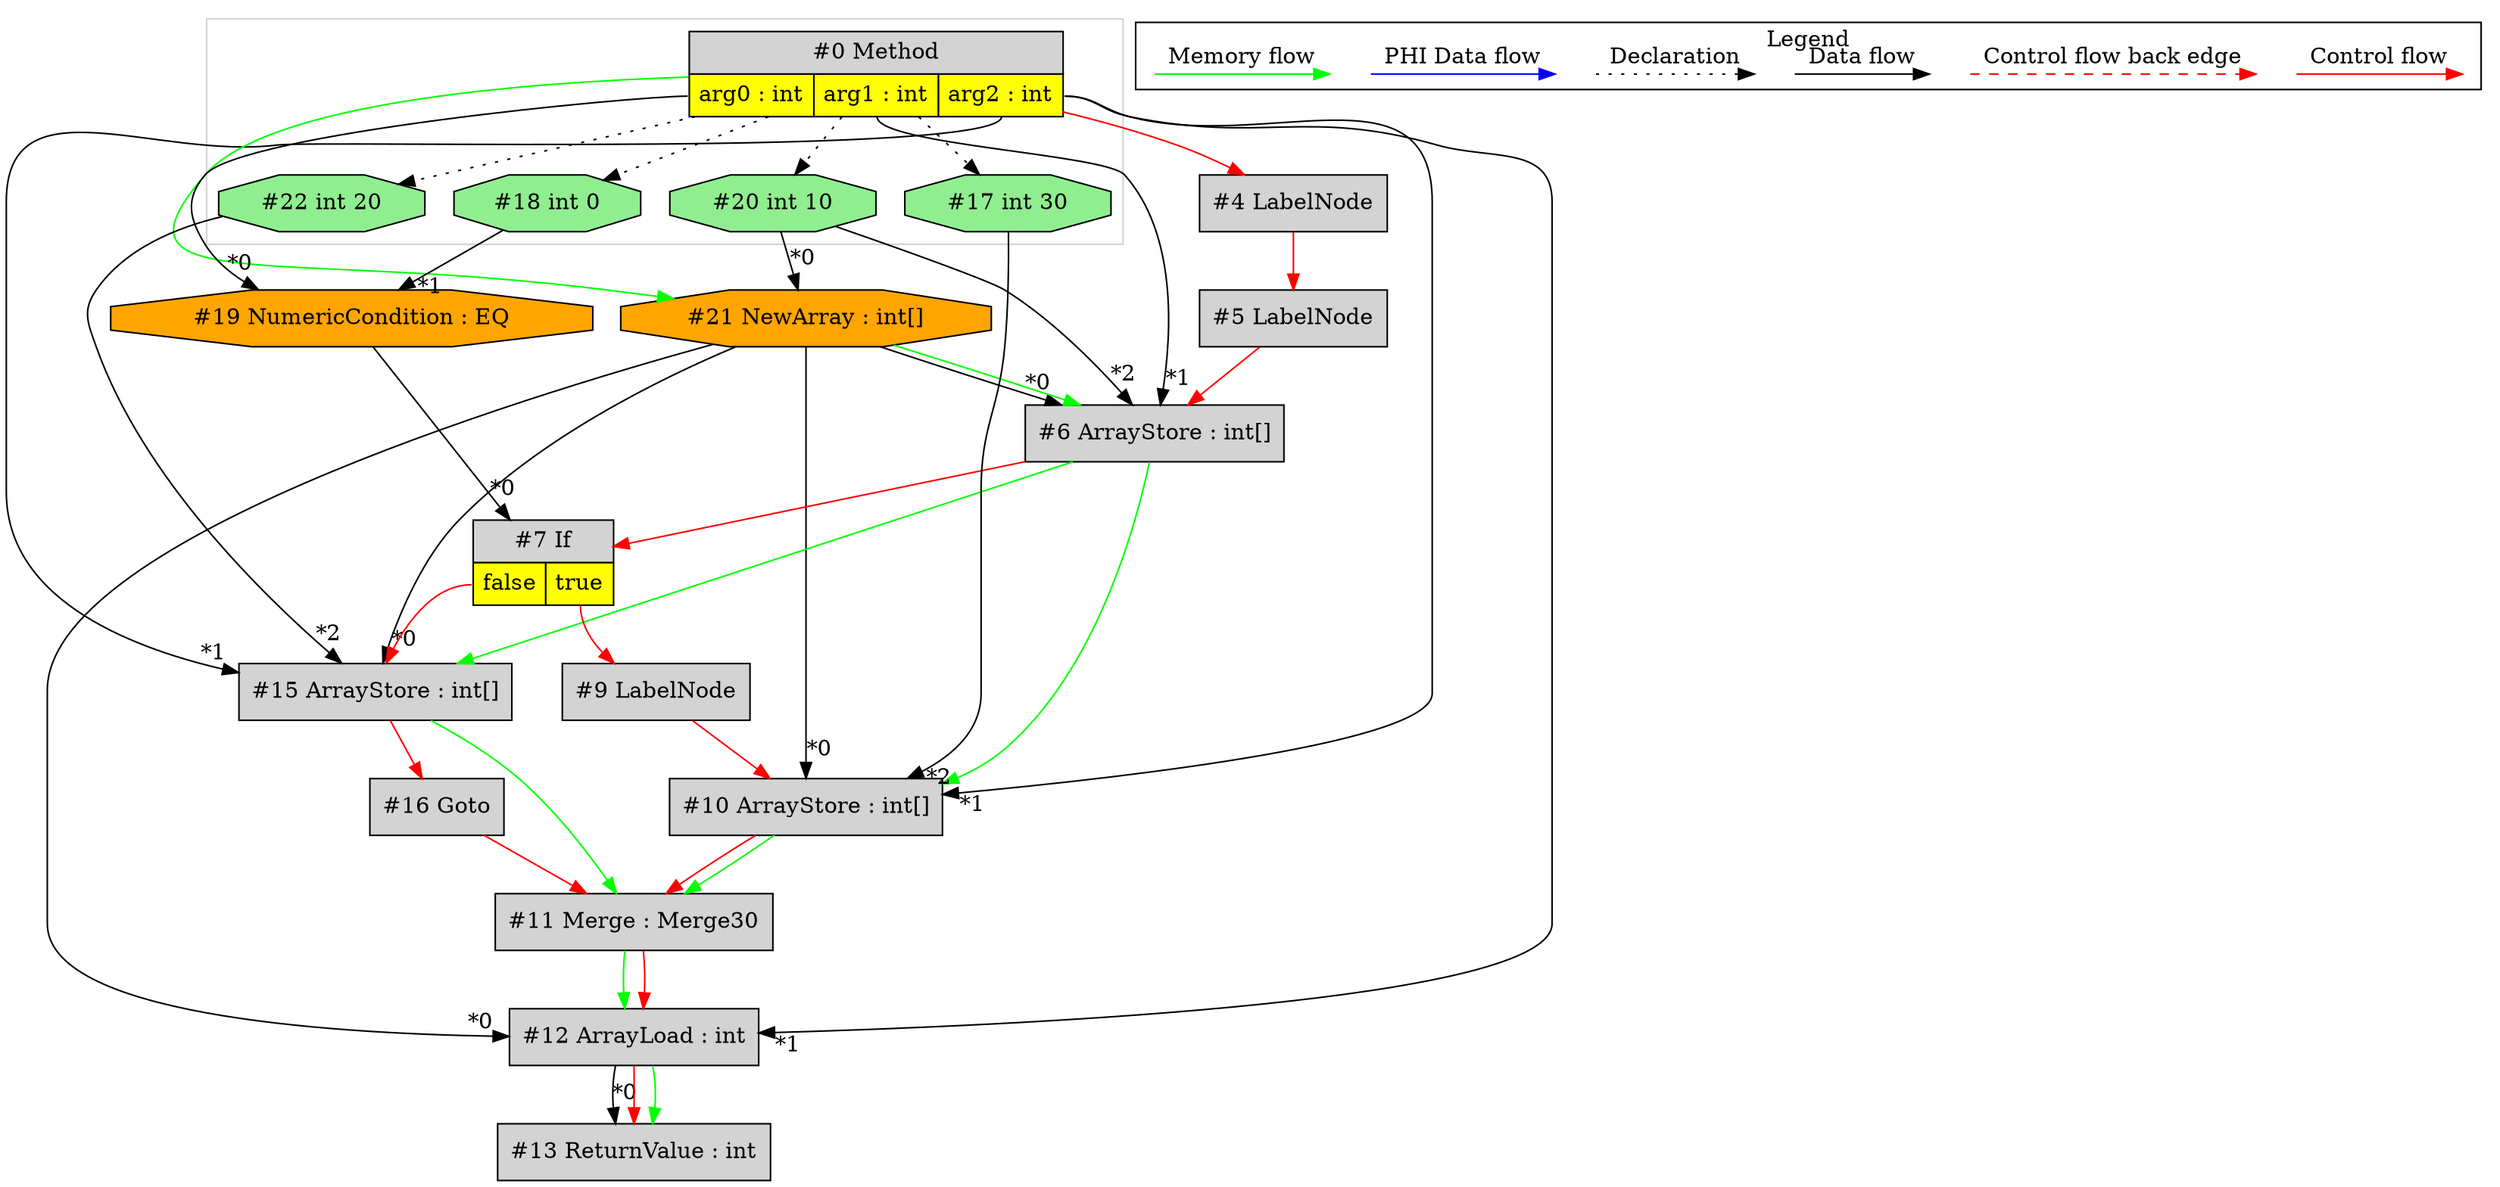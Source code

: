 digraph {
 ordering="in";
 node0[margin="0", label=<<table border="0" cellborder="1" cellspacing="0" cellpadding="5"><tr><td colspan="3">#0 Method</td></tr><tr><td port="prj2" bgcolor="yellow">arg0 : int</td><td port="prj3" bgcolor="yellow">arg1 : int</td><td port="prj1" bgcolor="yellow">arg2 : int</td></tr></table>>,shape=none, fillcolor=lightgrey, style=filled];
 node22[label="#22 int 20",shape=octagon, fillcolor=lightgreen, style=filled];
 node0 -> node22[style=dotted];
 node15[label="#15 ArrayStore : int[]",shape=box, fillcolor=lightgrey, style=filled];
 node21 -> node15[headlabel="*0", labeldistance=2];
 node0:prj1 -> node15[headlabel="*1", labeldistance=2];
 node22 -> node15[headlabel="*2", labeldistance=2];
 node6 -> node15[labeldistance=2, color=green, constraint=false];
 node7:prj14 -> node15[labeldistance=2, color=red, fontcolor=red];
 node7[margin="0", label=<<table border="0" cellborder="1" cellspacing="0" cellpadding="5"><tr><td colspan="2">#7 If</td></tr><tr><td port="prj14" bgcolor="yellow">false</td><td port="prj8" bgcolor="yellow">true</td></tr></table>>,shape=none, fillcolor=lightgrey, style=filled];
 node19 -> node7[headlabel="*0", labeldistance=2];
 node6 -> node7[labeldistance=2, color=red, fontcolor=red];
 node6[label="#6 ArrayStore : int[]",shape=box, fillcolor=lightgrey, style=filled];
 node21 -> node6[headlabel="*0", labeldistance=2];
 node0:prj3 -> node6[headlabel="*1", labeldistance=2];
 node20 -> node6[headlabel="*2", labeldistance=2];
 node21 -> node6[labeldistance=2, color=green, constraint=false];
 node5 -> node6[labeldistance=2, color=red, fontcolor=red];
 node5[label="#5 LabelNode",shape=box, fillcolor=lightgrey, style=filled];
 node4 -> node5[labeldistance=2, color=red, fontcolor=red];
 node4[label="#4 LabelNode",shape=box, fillcolor=lightgrey, style=filled];
 node0 -> node4[labeldistance=2, color=red, fontcolor=red];
 node21[label="#21 NewArray : int[]",shape=octagon, fillcolor=orange, style=filled];
 node20 -> node21[headlabel="*0", labeldistance=2];
 node0 -> node21[labeldistance=2, color=green, constraint=false];
 node20[label="#20 int 10",shape=octagon, fillcolor=lightgreen, style=filled];
 node0 -> node20[style=dotted];
 node12[label="#12 ArrayLoad : int",shape=box, fillcolor=lightgrey, style=filled];
 node21 -> node12[headlabel="*0", labeldistance=2];
 node0:prj1 -> node12[headlabel="*1", labeldistance=2];
 node11 -> node12[labeldistance=2, color=green, constraint=false];
 node11 -> node12[labeldistance=2, color=red, fontcolor=red];
 node11[label="#11 Merge : Merge30",shape=box, fillcolor=lightgrey, style=filled];
 node16 -> node11[labeldistance=2, color=red, fontcolor=red];
 node10 -> node11[labeldistance=2, color=red, fontcolor=red];
 node15 -> node11[labeldistance=2, color=green, constraint=false];
 node10 -> node11[labeldistance=2, color=green, constraint=false];
 node10[label="#10 ArrayStore : int[]",shape=box, fillcolor=lightgrey, style=filled];
 node21 -> node10[headlabel="*0", labeldistance=2];
 node0:prj1 -> node10[headlabel="*1", labeldistance=2];
 node17 -> node10[headlabel="*2", labeldistance=2];
 node6 -> node10[labeldistance=2, color=green, constraint=false];
 node9 -> node10[labeldistance=2, color=red, fontcolor=red];
 node9[label="#9 LabelNode",shape=box, fillcolor=lightgrey, style=filled];
 node7:prj8 -> node9[labeldistance=2, color=red, fontcolor=red];
 node17[label="#17 int 30",shape=octagon, fillcolor=lightgreen, style=filled];
 node0 -> node17[style=dotted];
 node16[label="#16 Goto",shape=box, fillcolor=lightgrey, style=filled];
 node15 -> node16[labeldistance=2, color=red, fontcolor=red];
 node13[label="#13 ReturnValue : int",shape=box, fillcolor=lightgrey, style=filled];
 node12 -> node13[headlabel="*0", labeldistance=2];
 node12 -> node13[labeldistance=2, color=red, fontcolor=red];
 node12 -> node13[labeldistance=2, color=green, constraint=false];
 node19[label="#19 NumericCondition : EQ",shape=octagon, fillcolor=orange, style=filled];
 node0:prj2 -> node19[headlabel="*0", labeldistance=2];
 node18 -> node19[headlabel="*1", labeldistance=2];
 node18[label="#18 int 0",shape=octagon, fillcolor=lightgreen, style=filled];
 node0 -> node18[style=dotted];
 subgraph cluster_0 {
  color=lightgray;
  node0;
  node17;
  node18;
  node20;
  node22;
 }
 subgraph cluster_000 {
  label = "Legend";
  node [shape=point]
  {
   rank=same;
   c0 [style = invis];
   c1 [style = invis];
   c2 [style = invis];
   c3 [style = invis];
   d0 [style = invis];
   d1 [style = invis];
   d2 [style = invis];
   d3 [style = invis];
   d4 [style = invis];
   d5 [style = invis];
   d6 [style = invis];
   d7 [style = invis];
  }
  c0 -> c1 [label="Control flow", style=solid, color=red]
  c2 -> c3 [label="Control flow back edge", style=dashed, color=red]
  d0 -> d1 [label="Data flow"]
  d2 -> d3 [label="Declaration", style=dotted]
  d4 -> d5 [label="PHI Data flow", color=blue]
  d6 -> d7 [label="Memory flow", color=green]
 }

}
